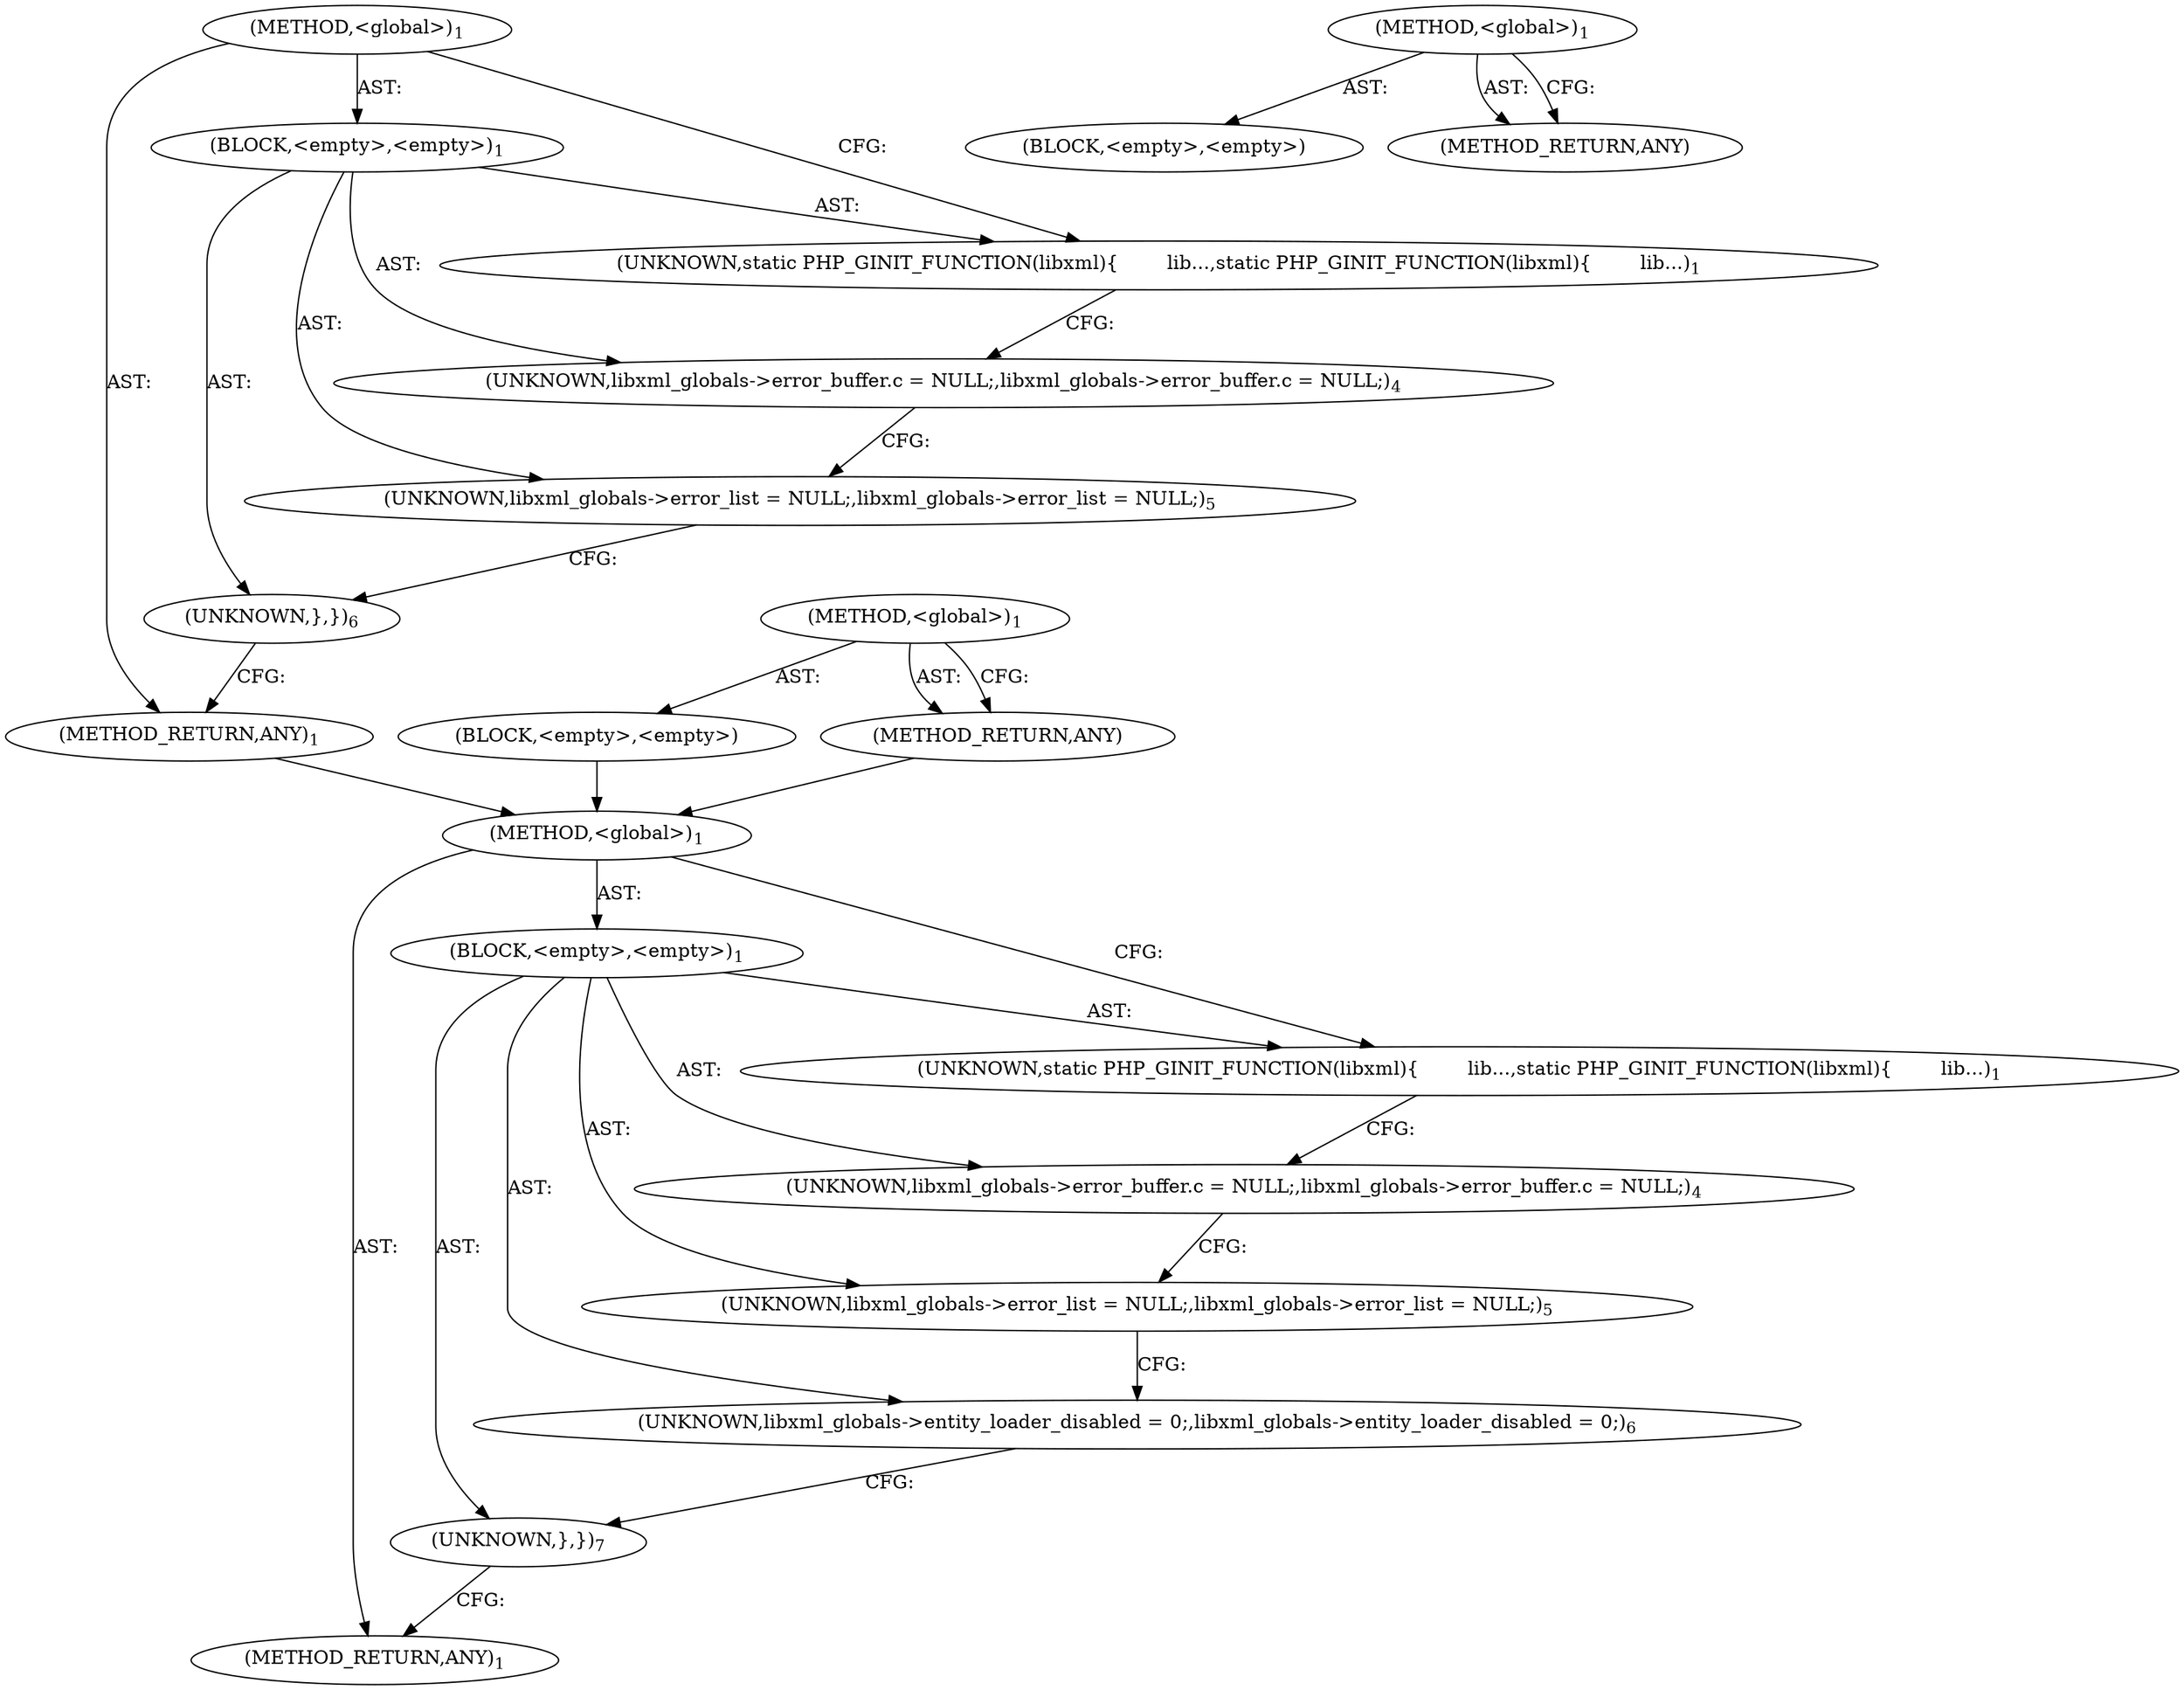 digraph "&lt;global&gt;" {
vulnerable_6 [label=<(METHOD,&lt;global&gt;)<SUB>1</SUB>>];
vulnerable_7 [label=<(BLOCK,&lt;empty&gt;,&lt;empty&gt;)<SUB>1</SUB>>];
vulnerable_8 [label=<(UNKNOWN,static PHP_GINIT_FUNCTION(libxml)
{
        lib...,static PHP_GINIT_FUNCTION(libxml)
{
        lib...)<SUB>1</SUB>>];
vulnerable_9 [label=<(UNKNOWN,libxml_globals-&gt;error_buffer.c = NULL;,libxml_globals-&gt;error_buffer.c = NULL;)<SUB>4</SUB>>];
vulnerable_10 [label=<(UNKNOWN,libxml_globals-&gt;error_list = NULL;,libxml_globals-&gt;error_list = NULL;)<SUB>5</SUB>>];
vulnerable_11 [label=<(UNKNOWN,},})<SUB>6</SUB>>];
vulnerable_12 [label=<(METHOD_RETURN,ANY)<SUB>1</SUB>>];
vulnerable_17 [label=<(METHOD,&lt;global&gt;)<SUB>1</SUB>>];
vulnerable_18 [label=<(BLOCK,&lt;empty&gt;,&lt;empty&gt;)>];
vulnerable_19 [label=<(METHOD_RETURN,ANY)>];
fixed_6 [label=<(METHOD,&lt;global&gt;)<SUB>1</SUB>>];
fixed_7 [label=<(BLOCK,&lt;empty&gt;,&lt;empty&gt;)<SUB>1</SUB>>];
fixed_8 [label=<(UNKNOWN,static PHP_GINIT_FUNCTION(libxml)
{
        lib...,static PHP_GINIT_FUNCTION(libxml)
{
        lib...)<SUB>1</SUB>>];
fixed_9 [label=<(UNKNOWN,libxml_globals-&gt;error_buffer.c = NULL;,libxml_globals-&gt;error_buffer.c = NULL;)<SUB>4</SUB>>];
fixed_10 [label=<(UNKNOWN,libxml_globals-&gt;error_list = NULL;,libxml_globals-&gt;error_list = NULL;)<SUB>5</SUB>>];
fixed_11 [label=<(UNKNOWN,libxml_globals-&gt;entity_loader_disabled = 0;,libxml_globals-&gt;entity_loader_disabled = 0;)<SUB>6</SUB>>];
fixed_12 [label=<(UNKNOWN,},})<SUB>7</SUB>>];
fixed_13 [label=<(METHOD_RETURN,ANY)<SUB>1</SUB>>];
fixed_18 [label=<(METHOD,&lt;global&gt;)<SUB>1</SUB>>];
fixed_19 [label=<(BLOCK,&lt;empty&gt;,&lt;empty&gt;)>];
fixed_20 [label=<(METHOD_RETURN,ANY)>];
vulnerable_6 -> vulnerable_7  [key=0, label="AST: "];
vulnerable_6 -> vulnerable_12  [key=0, label="AST: "];
vulnerable_6 -> vulnerable_8  [key=0, label="CFG: "];
vulnerable_7 -> vulnerable_8  [key=0, label="AST: "];
vulnerable_7 -> vulnerable_9  [key=0, label="AST: "];
vulnerable_7 -> vulnerable_10  [key=0, label="AST: "];
vulnerable_7 -> vulnerable_11  [key=0, label="AST: "];
vulnerable_8 -> vulnerable_9  [key=0, label="CFG: "];
vulnerable_9 -> vulnerable_10  [key=0, label="CFG: "];
vulnerable_10 -> vulnerable_11  [key=0, label="CFG: "];
vulnerable_11 -> vulnerable_12  [key=0, label="CFG: "];
vulnerable_12 -> fixed_6  [key=0];
vulnerable_17 -> vulnerable_18  [key=0, label="AST: "];
vulnerable_17 -> vulnerable_19  [key=0, label="AST: "];
vulnerable_17 -> vulnerable_19  [key=1, label="CFG: "];
vulnerable_18 -> fixed_6  [key=0];
vulnerable_19 -> fixed_6  [key=0];
fixed_6 -> fixed_7  [key=0, label="AST: "];
fixed_6 -> fixed_13  [key=0, label="AST: "];
fixed_6 -> fixed_8  [key=0, label="CFG: "];
fixed_7 -> fixed_8  [key=0, label="AST: "];
fixed_7 -> fixed_9  [key=0, label="AST: "];
fixed_7 -> fixed_10  [key=0, label="AST: "];
fixed_7 -> fixed_11  [key=0, label="AST: "];
fixed_7 -> fixed_12  [key=0, label="AST: "];
fixed_8 -> fixed_9  [key=0, label="CFG: "];
fixed_9 -> fixed_10  [key=0, label="CFG: "];
fixed_10 -> fixed_11  [key=0, label="CFG: "];
fixed_11 -> fixed_12  [key=0, label="CFG: "];
fixed_12 -> fixed_13  [key=0, label="CFG: "];
fixed_18 -> fixed_19  [key=0, label="AST: "];
fixed_18 -> fixed_20  [key=0, label="AST: "];
fixed_18 -> fixed_20  [key=1, label="CFG: "];
}
